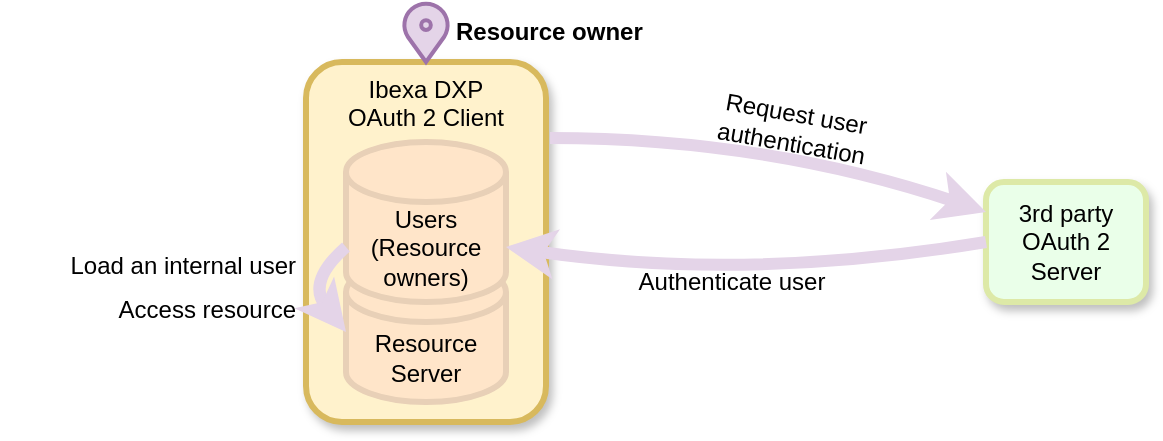 <mxfile version="23.1.5" type="device">
  <diagram name="Page-1" id="HCu4IDgJjuJ1dES_PF9C">
    <mxGraphModel dx="1604" dy="796" grid="1" gridSize="10" guides="1" tooltips="1" connect="1" arrows="1" fold="1" page="1" pageScale="1" pageWidth="1169" pageHeight="827" math="0" shadow="0">
      <root>
        <mxCell id="0" />
        <mxCell id="1" parent="0" />
        <mxCell id="LfG-qxr215mkKre9bOdj-2" value="Ibexa DXP&lt;br&gt;OAuth 2 Client" style="rounded=1;whiteSpace=wrap;horizontal=1;verticalAlign=top;shadow=1;fillColor=#FFF2CC;strokeWidth=3;strokeColor=#D8B95D;html=1;" parent="1" vertex="1">
          <mxGeometry x="-1000" y="50" width="120" height="180" as="geometry" />
        </mxCell>
        <mxCell id="LfG-qxr215mkKre9bOdj-3" value="Resource&lt;br&gt;Server" style="shape=cylinder3;whiteSpace=wrap;html=1;boundedLbl=1;backgroundOutline=1;size=15;fillColor=#ffe5c9;strokeColor=#E8D0B7;strokeWidth=3;" parent="1" vertex="1">
          <mxGeometry x="-980" y="150" width="80" height="70" as="geometry" />
        </mxCell>
        <mxCell id="LfG-qxr215mkKre9bOdj-4" value="Users&lt;br&gt;(Resource owners)" style="shape=cylinder3;whiteSpace=wrap;html=1;boundedLbl=1;backgroundOutline=1;size=15;fillColor=#ffe5c9;strokeColor=#E8D0B7;strokeWidth=3;" parent="1" vertex="1">
          <mxGeometry x="-980" y="90" width="80" height="80" as="geometry" />
        </mxCell>
        <mxCell id="LfG-qxr215mkKre9bOdj-5" value="3rd party&lt;br&gt;OAuth 2 Server" style="rounded=1;whiteSpace=wrap;html=1;shadow=1;fillColor=#EAFFE9;strokeWidth=3;strokeColor=#DDE9A7;" parent="1" vertex="1">
          <mxGeometry x="-660" y="110" width="80" height="60" as="geometry" />
        </mxCell>
        <mxCell id="LfG-qxr215mkKre9bOdj-6" value="Authenticate user" style="text;html=1;align=center;verticalAlign=middle;whiteSpace=wrap;rounded=0;" parent="1" vertex="1">
          <mxGeometry x="-837" y="145" width="100" height="30" as="geometry" />
        </mxCell>
        <mxCell id="LfG-qxr215mkKre9bOdj-7" value="Request user authentication" style="text;html=1;align=center;verticalAlign=middle;whiteSpace=wrap;rounded=0;rotation=10;" parent="1" vertex="1">
          <mxGeometry x="-786" y="68" width="60" height="30" as="geometry" />
        </mxCell>
        <mxCell id="LfG-qxr215mkKre9bOdj-8" value="&lt;p style=&quot;line-height: 180%;&quot;&gt;Load an internal user&lt;br&gt;Access resource&lt;/p&gt;" style="text;html=1;align=right;verticalAlign=middle;whiteSpace=wrap;rounded=0;" parent="1" vertex="1">
          <mxGeometry x="-1153" y="148" width="150" height="30" as="geometry" />
        </mxCell>
        <mxCell id="LfG-qxr215mkKre9bOdj-9" value="" style="endArrow=classic;html=1;rounded=0;exitX=1.017;exitY=0.211;exitDx=0;exitDy=0;exitPerimeter=0;entryX=0;entryY=0.25;entryDx=0;entryDy=0;curved=1;strokeColor=#E4D4E8;strokeWidth=6;" parent="1" source="LfG-qxr215mkKre9bOdj-2" target="LfG-qxr215mkKre9bOdj-5" edge="1">
          <mxGeometry width="50" height="50" relative="1" as="geometry">
            <mxPoint x="-560" y="290" as="sourcePoint" />
            <mxPoint x="-510" y="240" as="targetPoint" />
            <Array as="points">
              <mxPoint x="-770" y="88" />
            </Array>
          </mxGeometry>
        </mxCell>
        <mxCell id="LfG-qxr215mkKre9bOdj-10" value="" style="endArrow=classic;html=1;rounded=0;exitX=0;exitY=0.5;exitDx=0;exitDy=0;entryX=1;entryY=0;entryDx=0;entryDy=52.5;entryPerimeter=0;curved=1;strokeColor=#E4D4E8;strokeWidth=6;" parent="1" source="LfG-qxr215mkKre9bOdj-5" target="LfG-qxr215mkKre9bOdj-4" edge="1">
          <mxGeometry width="50" height="50" relative="1" as="geometry">
            <mxPoint x="-560" y="290" as="sourcePoint" />
            <mxPoint x="-510" y="240" as="targetPoint" />
            <Array as="points">
              <mxPoint x="-780" y="160" />
            </Array>
          </mxGeometry>
        </mxCell>
        <mxCell id="LfG-qxr215mkKre9bOdj-11" value="" style="endArrow=classic;html=1;rounded=0;exitX=0;exitY=0;exitDx=0;exitDy=52.5;exitPerimeter=0;entryX=0;entryY=0.5;entryDx=0;entryDy=0;entryPerimeter=0;curved=1;strokeColor=#E4D4E8;strokeWidth=6;" parent="1" source="LfG-qxr215mkKre9bOdj-4" target="LfG-qxr215mkKre9bOdj-3" edge="1">
          <mxGeometry width="50" height="50" relative="1" as="geometry">
            <mxPoint x="-560" y="290" as="sourcePoint" />
            <mxPoint x="-510" y="240" as="targetPoint" />
            <Array as="points">
              <mxPoint x="-1000" y="160" />
            </Array>
          </mxGeometry>
        </mxCell>
        <mxCell id="LfG-qxr215mkKre9bOdj-12" value="" style="html=1;verticalLabelPosition=bottom;align=center;labelBackgroundColor=#ffffff;verticalAlign=top;strokeWidth=2;strokeColor=#9D73AA;shadow=0;dashed=0;shape=mxgraph.ios7.icons.location;fillColor=#E4D4E8;" parent="1" vertex="1">
          <mxGeometry x="-952" y="20" width="24" height="30" as="geometry" />
        </mxCell>
        <mxCell id="LfG-qxr215mkKre9bOdj-13" value="Resource owner" style="text;html=1;align=left;verticalAlign=middle;whiteSpace=wrap;rounded=0;fontStyle=1" parent="1" vertex="1">
          <mxGeometry x="-927" y="20" width="97" height="30" as="geometry" />
        </mxCell>
      </root>
    </mxGraphModel>
  </diagram>
</mxfile>
